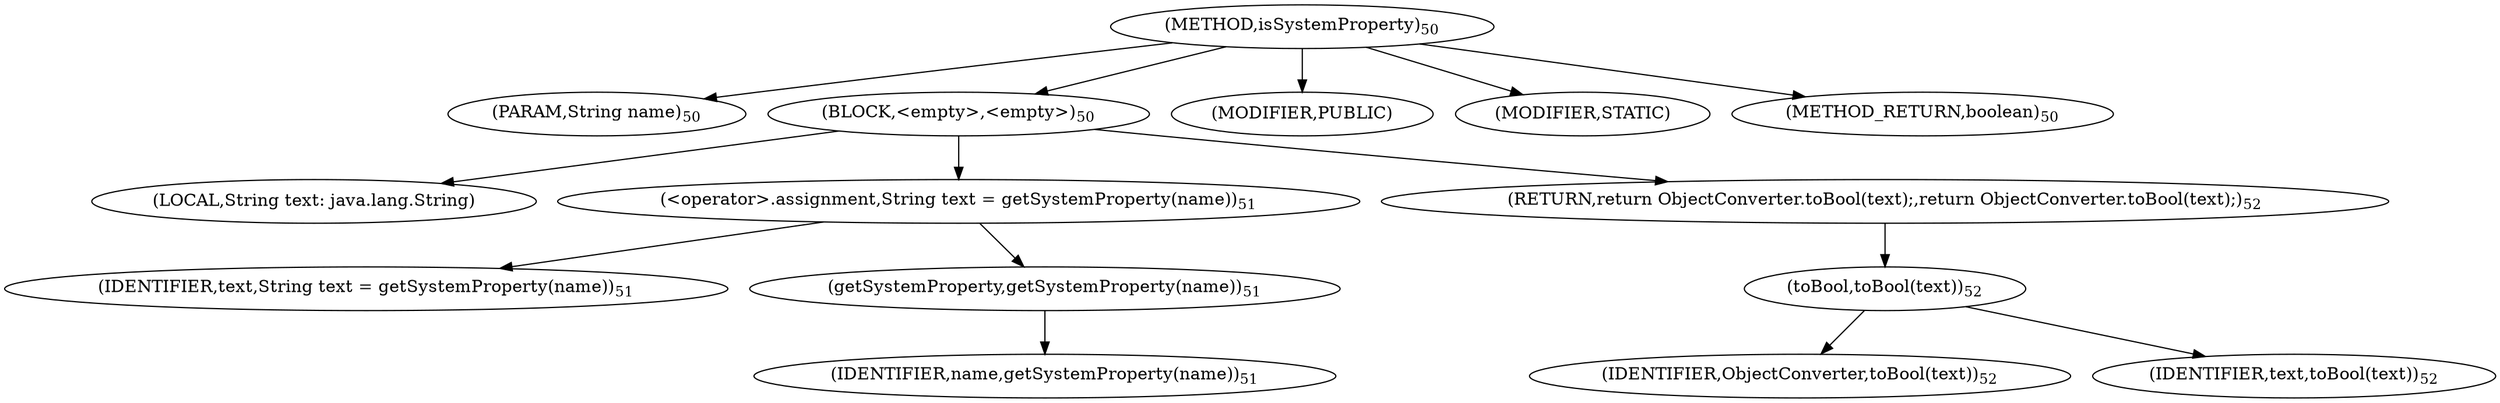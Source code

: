 digraph "isSystemProperty" {  
"54" [label = <(METHOD,isSystemProperty)<SUB>50</SUB>> ]
"55" [label = <(PARAM,String name)<SUB>50</SUB>> ]
"56" [label = <(BLOCK,&lt;empty&gt;,&lt;empty&gt;)<SUB>50</SUB>> ]
"57" [label = <(LOCAL,String text: java.lang.String)> ]
"58" [label = <(&lt;operator&gt;.assignment,String text = getSystemProperty(name))<SUB>51</SUB>> ]
"59" [label = <(IDENTIFIER,text,String text = getSystemProperty(name))<SUB>51</SUB>> ]
"60" [label = <(getSystemProperty,getSystemProperty(name))<SUB>51</SUB>> ]
"61" [label = <(IDENTIFIER,name,getSystemProperty(name))<SUB>51</SUB>> ]
"62" [label = <(RETURN,return ObjectConverter.toBool(text);,return ObjectConverter.toBool(text);)<SUB>52</SUB>> ]
"63" [label = <(toBool,toBool(text))<SUB>52</SUB>> ]
"64" [label = <(IDENTIFIER,ObjectConverter,toBool(text))<SUB>52</SUB>> ]
"65" [label = <(IDENTIFIER,text,toBool(text))<SUB>52</SUB>> ]
"66" [label = <(MODIFIER,PUBLIC)> ]
"67" [label = <(MODIFIER,STATIC)> ]
"68" [label = <(METHOD_RETURN,boolean)<SUB>50</SUB>> ]
  "54" -> "55" 
  "54" -> "56" 
  "54" -> "66" 
  "54" -> "67" 
  "54" -> "68" 
  "56" -> "57" 
  "56" -> "58" 
  "56" -> "62" 
  "58" -> "59" 
  "58" -> "60" 
  "60" -> "61" 
  "62" -> "63" 
  "63" -> "64" 
  "63" -> "65" 
}
